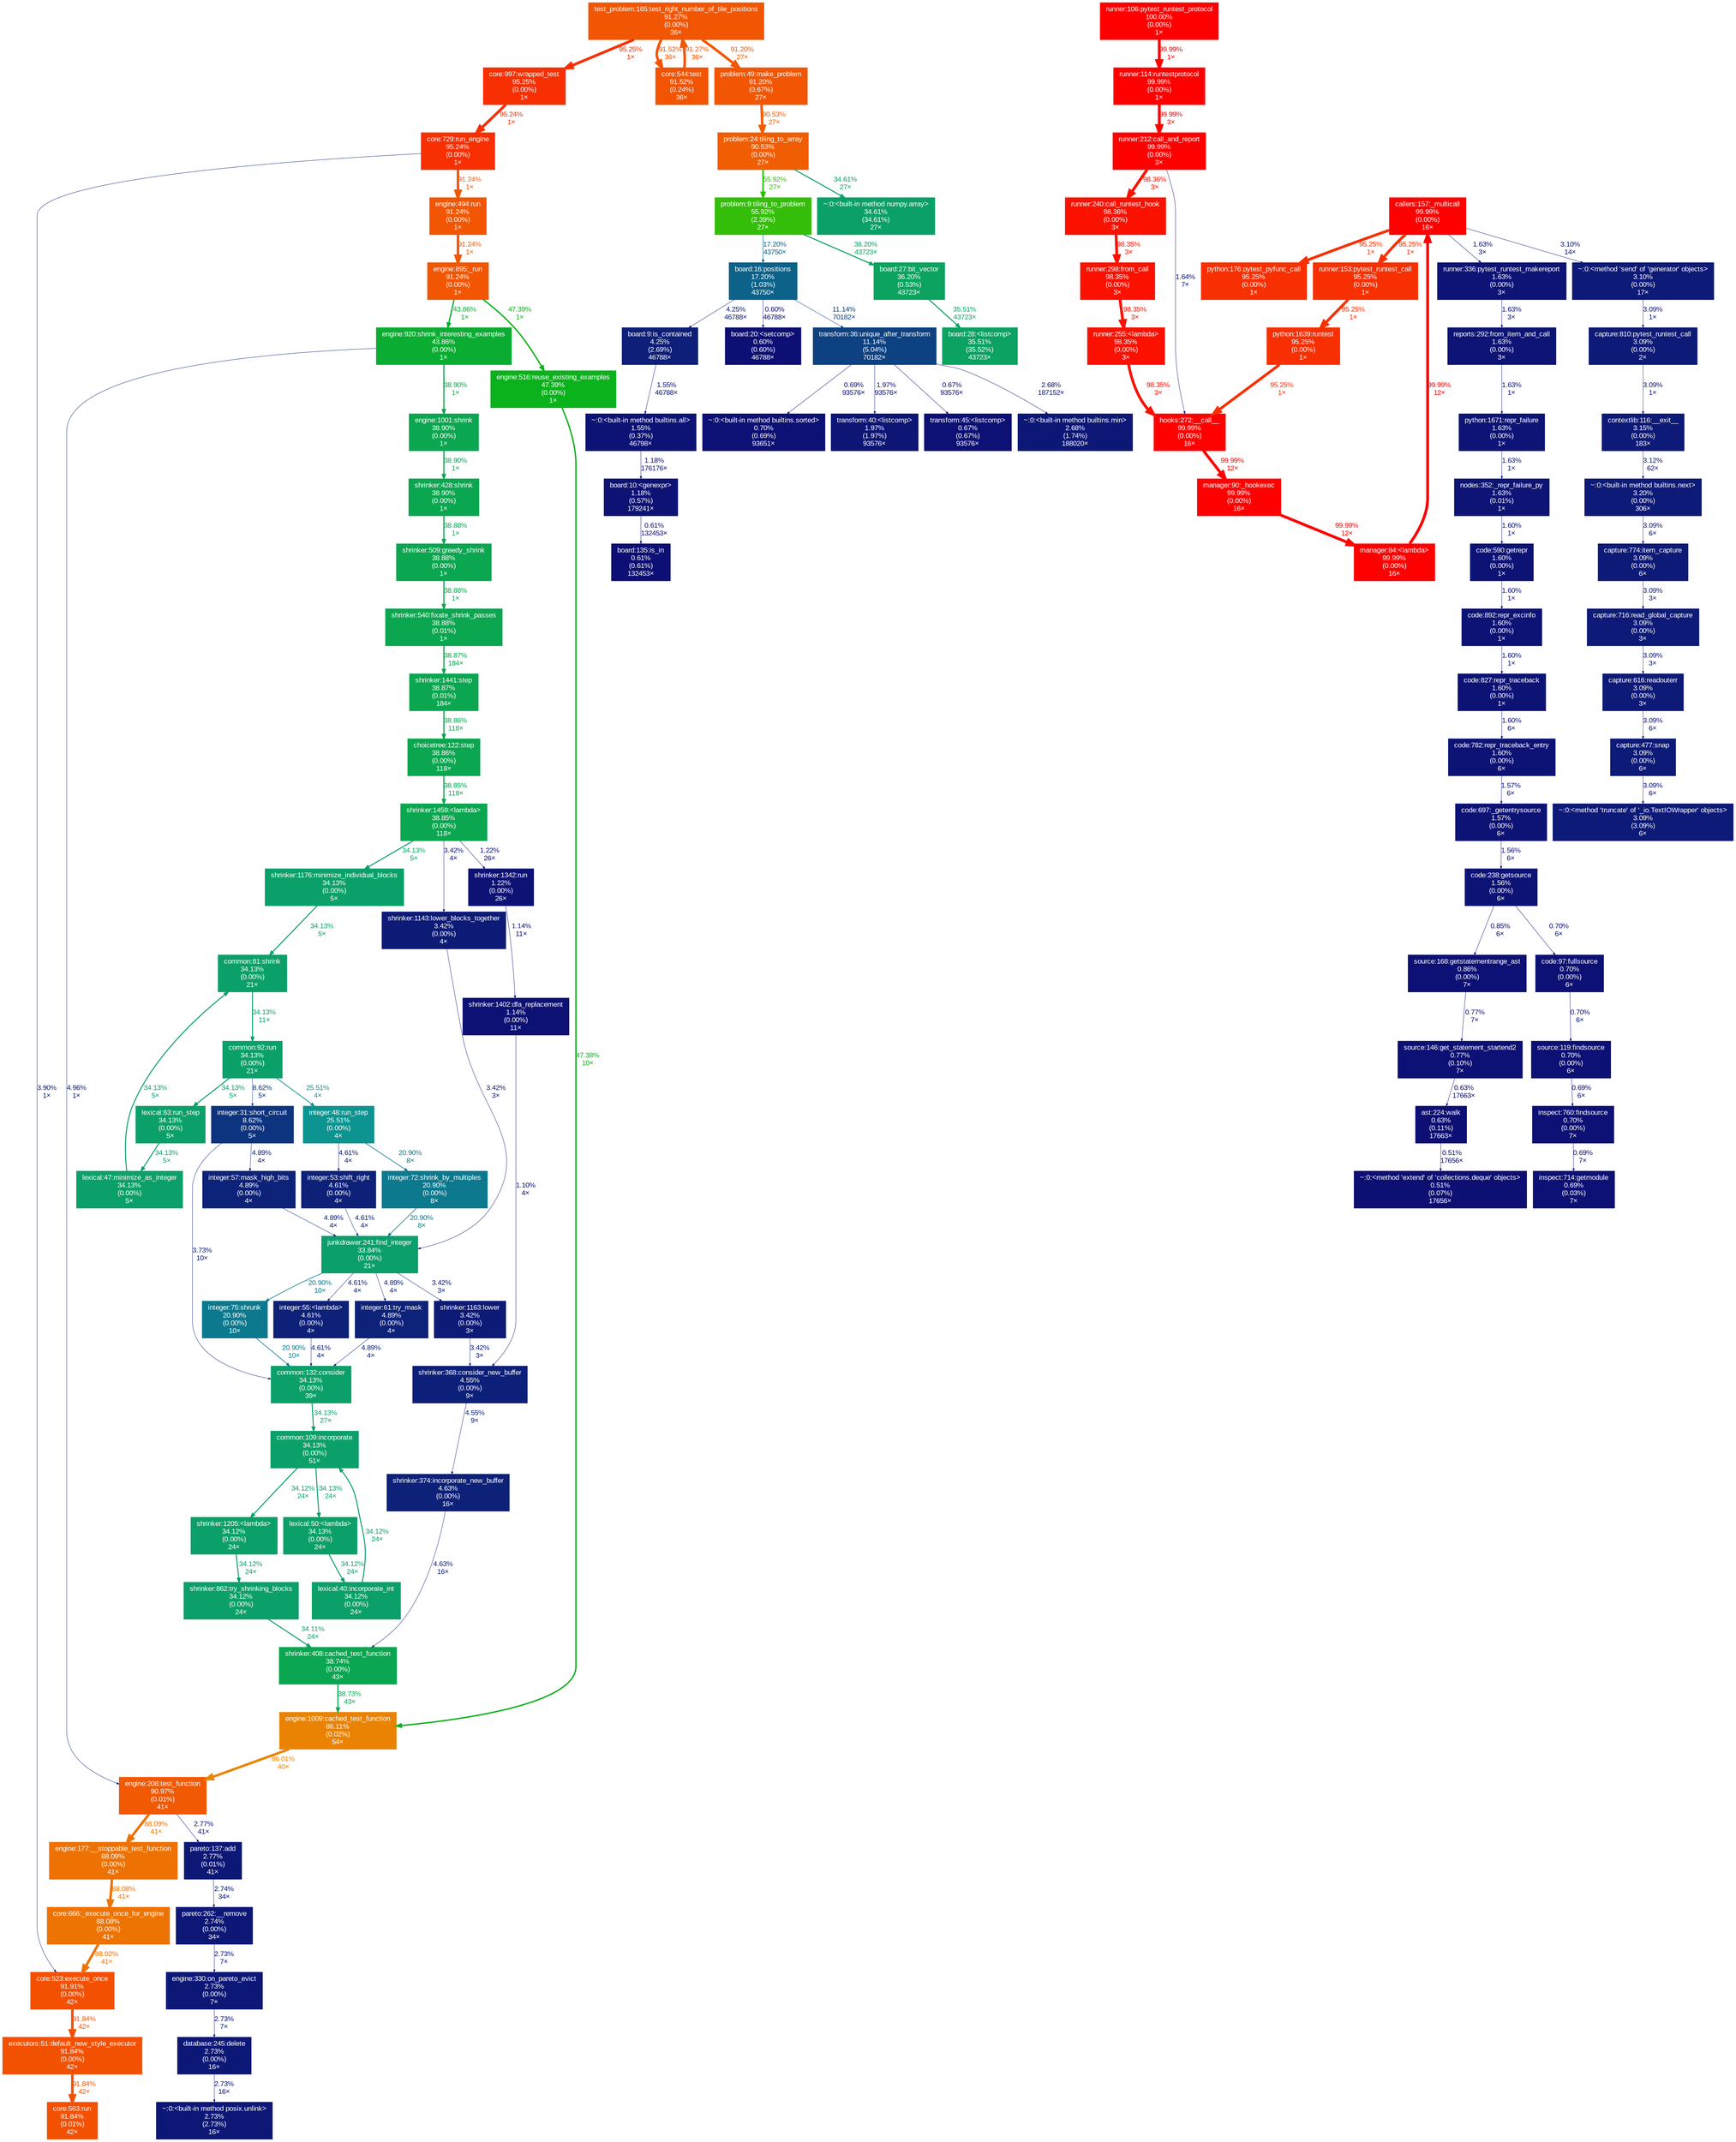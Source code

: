 digraph {
	graph [fontname=Arial, nodesep=0.125, ranksep=0.25];
	node [fontcolor=white, fontname=Arial, height=0, shape=box, style=filled, width=0];
	edge [fontname=Arial];
	5 [color="#f83001", fontcolor="#ffffff", fontsize="10.00", label="core:997:wrapped_test\n95.25%\n(0.00%)\n1×", tooltip="/home/jack/.cache/pypoetry/virtualenvs/polyomino-MVGlm9jS-py3.7/lib/python3.7/site-packages/hypothesis/core.py"];
	5 -> 185 [arrowsize="0.98", color="#f83001", fontcolor="#f83001", fontsize="10.00", label="95.24%\n1×", labeldistance="3.81", penwidth="3.81"];
	7 [color="#0d1a77", fontcolor="#ffffff", fontsize="10.00", label="~:0:<method 'send' of 'generator' objects>\n3.10%\n(0.00%)\n17×", tooltip="~"];
	7 -> 1060 [arrowsize="0.35", color="#0d1a77", fontcolor="#0d1a77", fontsize="10.00", label="3.09%\n1×", labeldistance="0.50", penwidth="0.50"];
	8 [color="#ff0000", fontcolor="#ffffff", fontsize="10.00", label="callers:157:_multicall\n99.99%\n(0.00%)\n16×", tooltip="/home/jack/.cache/pypoetry/virtualenvs/polyomino-MVGlm9jS-py3.7/lib/python3.7/site-packages/pluggy/callers.py"];
	8 -> 7 [arrowsize="0.35", color="#0d1a77", fontcolor="#0d1a77", fontsize="10.00", label="3.10%\n14×", labeldistance="0.50", penwidth="0.50"];
	8 -> 1045 [arrowsize="0.98", color="#f83001", fontcolor="#f83001", fontsize="10.00", label="95.25%\n1×", labeldistance="3.81", penwidth="3.81"];
	8 -> 1070 [arrowsize="0.35", color="#0d1475", fontcolor="#0d1475", fontsize="10.00", label="1.63%\n3×", labeldistance="0.50", penwidth="0.50"];
	8 -> 1081 [arrowsize="0.98", color="#f83001", fontcolor="#f83001", fontsize="10.00", label="95.25%\n1×", labeldistance="3.81", penwidth="3.81"];
	10 [color="#0d1a77", fontcolor="#ffffff", fontsize="10.00", label="contextlib:116:__exit__\n3.15%\n(0.00%)\n183×", tooltip="/usr/lib/python3.7/contextlib.py"];
	10 -> 633 [arrowsize="0.35", color="#0d1a77", fontcolor="#0d1a77", fontsize="10.00", label="3.12%\n62×", labeldistance="0.50", penwidth="0.50"];
	45 [color="#ed7303", fontcolor="#ffffff", fontsize="10.00", label="core:666:_execute_once_for_engine\n88.08%\n(0.00%)\n41×", tooltip="/home/jack/.cache/pypoetry/virtualenvs/polyomino-MVGlm9jS-py3.7/lib/python3.7/site-packages/hypothesis/core.py"];
	45 -> 800 [arrowsize="0.94", color="#ed7303", fontcolor="#ed7303", fontsize="10.00", label="88.02%\n41×", labeldistance="3.52", penwidth="3.52"];
	67 [color="#f15902", fontcolor="#ffffff", fontsize="10.00", label="engine:208:test_function\n90.97%\n(0.01%)\n41×", tooltip="/home/jack/.cache/pypoetry/virtualenvs/polyomino-MVGlm9jS-py3.7/lib/python3.7/site-packages/hypothesis/internal/conjecture/engine.py"];
	67 -> 211 [arrowsize="0.35", color="#0d1876", fontcolor="#0d1876", fontsize="10.00", label="2.77%\n41×", labeldistance="0.50", penwidth="0.50"];
	67 -> 422 [arrowsize="0.94", color="#ed7203", fontcolor="#ed7203", fontsize="10.00", label="88.09%\n41×", labeldistance="3.52", penwidth="3.52"];
	70 [color="#0d1074", fontcolor="#ffffff", fontsize="10.00", label="source:168:getstatementrange_ast\n0.86%\n(0.00%)\n7×", tooltip="/home/jack/.cache/pypoetry/virtualenvs/polyomino-MVGlm9jS-py3.7/lib/python3.7/site-packages/_pytest/_code/source.py"];
	70 -> 235 [arrowsize="0.35", color="#0d1074", fontcolor="#0d1074", fontsize="10.00", label="0.77%\n7×", labeldistance="0.50", penwidth="0.50"];
	114 [color="#0d4181", fontcolor="#ffffff", fontsize="10.00", label="transform:36:unique_after_transform\n11.14%\n(5.04%)\n70182×", tooltip="/home/jack/polyomino/polyomino/transform.py"];
	114 -> 632 [arrowsize="0.35", color="#0d1876", fontcolor="#0d1876", fontsize="10.00", label="2.68%\n187152×", labeldistance="0.50", penwidth="0.50"];
	114 -> 647 [arrowsize="0.35", color="#0d1074", fontcolor="#0d1074", fontsize="10.00", label="0.69%\n93576×", labeldistance="0.50", penwidth="0.50"];
	114 -> 677 [arrowsize="0.35", color="#0d1575", fontcolor="#0d1575", fontsize="10.00", label="1.97%\n93576×", labeldistance="0.50", penwidth="0.50"];
	114 -> 681 [arrowsize="0.35", color="#0d1074", fontcolor="#0d1074", fontsize="10.00", label="0.67%\n93576×", labeldistance="0.50", penwidth="0.50"];
	116 [color="#0ba06a", fontcolor="#ffffff", fontsize="10.00", label="common:109:incorporate\n34.13%\n(0.00%)\n51×", tooltip="/home/jack/.cache/pypoetry/virtualenvs/polyomino-MVGlm9jS-py3.7/lib/python3.7/site-packages/hypothesis/internal/conjecture/shrinking/common.py"];
	116 -> 743 [arrowsize="0.58", color="#0ba06a", fontcolor="#0ba06a", fontsize="10.00", label="34.12%\n24×", labeldistance="1.36", penwidth="1.36"];
	116 -> 784 [arrowsize="0.58", color="#0ba06a", fontcolor="#0ba06a", fontsize="10.00", label="34.13%\n24×", labeldistance="1.37", penwidth="1.37"];
	121 [color="#0aad32", fontcolor="#ffffff", fontsize="10.00", label="engine:920:shrink_interesting_examples\n43.86%\n(0.00%)\n1×", tooltip="/home/jack/.cache/pypoetry/virtualenvs/polyomino-MVGlm9jS-py3.7/lib/python3.7/site-packages/hypothesis/internal/conjecture/engine.py"];
	121 -> 67 [arrowsize="0.35", color="#0d2279", fontcolor="#0d2279", fontsize="10.00", label="4.96%\n1×", labeldistance="0.50", penwidth="0.50"];
	121 -> 728 [arrowsize="0.62", color="#0ba650", fontcolor="#0ba650", fontsize="10.00", label="38.90%\n1×", labeldistance="1.56", penwidth="1.56"];
	124 [color="#0d1375", fontcolor="#ffffff", fontsize="10.00", label="code:892:repr_excinfo\n1.60%\n(0.00%)\n1×", tooltip="/home/jack/.cache/pypoetry/virtualenvs/polyomino-MVGlm9jS-py3.7/lib/python3.7/site-packages/_pytest/_code/code.py"];
	124 -> 234 [arrowsize="0.35", color="#0d1375", fontcolor="#0d1375", fontsize="10.00", label="1.60%\n1×", labeldistance="0.50", penwidth="0.50"];
	146 [color="#0d1375", fontcolor="#ffffff", fontsize="10.00", label="code:238:getsource\n1.56%\n(0.00%)\n6×", tooltip="/home/jack/.cache/pypoetry/virtualenvs/polyomino-MVGlm9jS-py3.7/lib/python3.7/site-packages/_pytest/_code/code.py"];
	146 -> 70 [arrowsize="0.35", color="#0d1074", fontcolor="#0d1074", fontsize="10.00", label="0.85%\n6×", labeldistance="0.50", penwidth="0.50"];
	146 -> 1140 [arrowsize="0.35", color="#0d1074", fontcolor="#0d1074", fontsize="10.00", label="0.70%\n6×", labeldistance="0.50", penwidth="0.50"];
	147 [color="#ff0000", fontcolor="#ffffff", fontsize="10.00", label="manager:84:<lambda>\n99.99%\n(0.00%)\n16×", tooltip="/home/jack/.cache/pypoetry/virtualenvs/polyomino-MVGlm9jS-py3.7/lib/python3.7/site-packages/pluggy/manager.py"];
	147 -> 8 [arrowsize="1.00", color="#ff0000", fontcolor="#ff0000", fontsize="10.00", label="99.99%\n12×", labeldistance="4.00", penwidth="4.00"];
	149 [color="#0d1074", fontcolor="#ffffff", fontsize="10.00", label="inspect:714:getmodule\n0.69%\n(0.03%)\n7×", tooltip="/usr/lib/python3.7/inspect.py"];
	172 [color="#ff0000", fontcolor="#ffffff", fontsize="10.00", label="hooks:272:__call__\n99.99%\n(0.00%)\n16×", tooltip="/home/jack/.cache/pypoetry/virtualenvs/polyomino-MVGlm9jS-py3.7/lib/python3.7/site-packages/pluggy/hooks.py"];
	172 -> 1167 [arrowsize="1.00", color="#ff0000", fontcolor="#ff0000", fontsize="10.00", label="99.99%\n12×", labeldistance="4.00", penwidth="4.00"];
	179 [color="#f35102", fontcolor="#ffffff", fontsize="10.00", label="core:563:run\n91.84%\n(0.01%)\n42×", tooltip="/home/jack/.cache/pypoetry/virtualenvs/polyomino-MVGlm9jS-py3.7/lib/python3.7/site-packages/hypothesis/core.py"];
	183 [color="#f25602", fontcolor="#ffffff", fontsize="10.00", label="engine:494:run\n91.24%\n(0.00%)\n1×", tooltip="/home/jack/.cache/pypoetry/virtualenvs/polyomino-MVGlm9jS-py3.7/lib/python3.7/site-packages/hypothesis/internal/conjecture/engine.py"];
	183 -> 818 [arrowsize="0.96", color="#f25602", fontcolor="#f25602", fontsize="10.00", label="91.24%\n1×", labeldistance="3.65", penwidth="3.65"];
	185 [color="#f83001", fontcolor="#ffffff", fontsize="10.00", label="core:729:run_engine\n95.24%\n(0.00%)\n1×", tooltip="/home/jack/.cache/pypoetry/virtualenvs/polyomino-MVGlm9jS-py3.7/lib/python3.7/site-packages/hypothesis/core.py"];
	185 -> 183 [arrowsize="0.96", color="#f25602", fontcolor="#f25602", fontsize="10.00", label="91.24%\n1×", labeldistance="3.65", penwidth="3.65"];
	185 -> 800 [arrowsize="0.35", color="#0d1d78", fontcolor="#0d1d78", fontsize="10.00", label="3.90%\n1×", labeldistance="0.50", penwidth="0.50"];
	192 [color="#0d2279", fontcolor="#ffffff", fontsize="10.00", label="integer:57:mask_high_bits\n4.89%\n(0.00%)\n4×", tooltip="/home/jack/.cache/pypoetry/virtualenvs/polyomino-MVGlm9jS-py3.7/lib/python3.7/site-packages/hypothesis/internal/conjecture/shrinking/integer.py"];
	192 -> 747 [arrowsize="0.35", color="#0d2279", fontcolor="#0d2279", fontsize="10.00", label="4.89%\n4×", labeldistance="0.50", penwidth="0.50"];
	205 [color="#34be09", fontcolor="#ffffff", fontsize="10.00", label="problem:9:tiling_to_problem\n55.92%\n(2.39%)\n27×", tooltip="/home/jack/polyomino/polyomino/problem.py"];
	205 -> 663 [arrowsize="0.41", color="#0c6289", fontcolor="#0c6289", fontsize="10.00", label="17.20%\n43750×", labeldistance="0.69", penwidth="0.69"];
	205 -> 664 [arrowsize="0.60", color="#0ba35f", fontcolor="#0ba35f", fontsize="10.00", label="36.20%\n43723×", labeldistance="1.45", penwidth="1.45"];
	211 [color="#0d1876", fontcolor="#ffffff", fontsize="10.00", label="pareto:137:add\n2.77%\n(0.01%)\n41×", tooltip="/home/jack/.cache/pypoetry/virtualenvs/polyomino-MVGlm9jS-py3.7/lib/python3.7/site-packages/hypothesis/internal/conjecture/pareto.py"];
	211 -> 809 [arrowsize="0.35", color="#0d1876", fontcolor="#0d1876", fontsize="10.00", label="2.74%\n34×", labeldistance="0.50", penwidth="0.50"];
	228 [color="#ff0000", fontcolor="#ffffff", fontsize="10.00", label="runner:114:runtestprotocol\n99.99%\n(0.00%)\n1×", tooltip="/home/jack/.cache/pypoetry/virtualenvs/polyomino-MVGlm9jS-py3.7/lib/python3.7/site-packages/_pytest/runner.py"];
	228 -> 1074 [arrowsize="1.00", color="#ff0000", fontcolor="#ff0000", fontsize="10.00", label="99.99%\n3×", labeldistance="4.00", penwidth="4.00"];
	234 [color="#0d1375", fontcolor="#ffffff", fontsize="10.00", label="code:827:repr_traceback\n1.60%\n(0.00%)\n1×", tooltip="/home/jack/.cache/pypoetry/virtualenvs/polyomino-MVGlm9jS-py3.7/lib/python3.7/site-packages/_pytest/_code/code.py"];
	234 -> 250 [arrowsize="0.35", color="#0d1375", fontcolor="#0d1375", fontsize="10.00", label="1.60%\n6×", labeldistance="0.50", penwidth="0.50"];
	235 [color="#0d1074", fontcolor="#ffffff", fontsize="10.00", label="source:146:get_statement_startend2\n0.77%\n(0.10%)\n7×", tooltip="/home/jack/.cache/pypoetry/virtualenvs/polyomino-MVGlm9jS-py3.7/lib/python3.7/site-packages/_pytest/_code/source.py"];
	235 -> 394 [arrowsize="0.35", color="#0d0f74", fontcolor="#0d0f74", fontsize="10.00", label="0.63%\n17663×", labeldistance="0.50", penwidth="0.50"];
	248 [color="#0ab21b", fontcolor="#ffffff", fontsize="10.00", label="engine:516:reuse_existing_examples\n47.39%\n(0.00%)\n1×", tooltip="/home/jack/.cache/pypoetry/virtualenvs/polyomino-MVGlm9jS-py3.7/lib/python3.7/site-packages/hypothesis/internal/conjecture/engine.py"];
	248 -> 586 [arrowsize="0.69", color="#0ab21c", fontcolor="#0ab21c", fontsize="10.00", label="47.38%\n10×", labeldistance="1.90", penwidth="1.90"];
	250 [color="#0d1375", fontcolor="#ffffff", fontsize="10.00", label="code:782:repr_traceback_entry\n1.60%\n(0.00%)\n6×", tooltip="/home/jack/.cache/pypoetry/virtualenvs/polyomino-MVGlm9jS-py3.7/lib/python3.7/site-packages/_pytest/_code/code.py"];
	250 -> 1152 [arrowsize="0.35", color="#0d1375", fontcolor="#0d1375", fontsize="10.00", label="1.57%\n6×", labeldistance="0.50", penwidth="0.50"];
	264 [color="#0ba650", fontcolor="#ffffff", fontsize="10.00", label="shrinker:540:fixate_shrink_passes\n38.88%\n(0.01%)\n1×", tooltip="/home/jack/.cache/pypoetry/virtualenvs/polyomino-MVGlm9jS-py3.7/lib/python3.7/site-packages/hypothesis/internal/conjecture/shrinker.py"];
	264 -> 581 [arrowsize="0.62", color="#0ba650", fontcolor="#0ba650", fontsize="10.00", label="38.87%\n184×", labeldistance="1.55", penwidth="1.55"];
	276 [color="#0d2079", fontcolor="#ffffff", fontsize="10.00", label="shrinker:368:consider_new_buffer\n4.55%\n(0.00%)\n9×", tooltip="/home/jack/.cache/pypoetry/virtualenvs/polyomino-MVGlm9jS-py3.7/lib/python3.7/site-packages/hypothesis/internal/conjecture/shrinker.py"];
	276 -> 277 [arrowsize="0.35", color="#0d2079", fontcolor="#0d2079", fontsize="10.00", label="4.55%\n9×", labeldistance="0.50", penwidth="0.50"];
	277 [color="#0d2179", fontcolor="#ffffff", fontsize="10.00", label="shrinker:374:incorporate_new_buffer\n4.63%\n(0.00%)\n16×", tooltip="/home/jack/.cache/pypoetry/virtualenvs/polyomino-MVGlm9jS-py3.7/lib/python3.7/site-packages/hypothesis/internal/conjecture/shrinker.py"];
	277 -> 725 [arrowsize="0.35", color="#0d2179", fontcolor="#0d2179", fontsize="10.00", label="4.63%\n16×", labeldistance="0.50", penwidth="0.50"];
	288 [color="#0d1a77", fontcolor="#ffffff", fontsize="10.00", label="capture:477:snap\n3.09%\n(0.00%)\n6×", tooltip="/home/jack/.cache/pypoetry/virtualenvs/polyomino-MVGlm9jS-py3.7/lib/python3.7/site-packages/_pytest/capture.py"];
	288 -> 295 [arrowsize="0.35", color="#0d1a77", fontcolor="#0d1a77", fontsize="10.00", label="3.09%\n6×", labeldistance="0.50", penwidth="0.50"];
	295 [color="#0d1a77", fontcolor="#ffffff", fontsize="10.00", label="~:0:<method 'truncate' of '_io.TextIOWrapper' objects>\n3.09%\n(3.09%)\n6×", tooltip="~"];
	297 [color="#fc1100", fontcolor="#ffffff", fontsize="10.00", label="runner:298:from_call\n98.35%\n(0.00%)\n3×", tooltip="/home/jack/.cache/pypoetry/virtualenvs/polyomino-MVGlm9jS-py3.7/lib/python3.7/site-packages/_pytest/runner.py"];
	297 -> 1075 [arrowsize="0.99", color="#fc1100", fontcolor="#fc1100", fontsize="10.00", label="98.35%\n3×", labeldistance="3.93", penwidth="3.93"];
	301 [color="#f25402", fontcolor="#ffffff", fontsize="10.00", label="core:544:test\n91.52%\n(0.24%)\n36×", tooltip="/home/jack/.cache/pypoetry/virtualenvs/polyomino-MVGlm9jS-py3.7/lib/python3.7/site-packages/hypothesis/core.py"];
	301 -> 660 [arrowsize="0.96", color="#f25602", fontcolor="#f25602", fontsize="10.00", label="91.27%\n36×", labeldistance="3.65", penwidth="3.65"];
	316 [color="#0d1475", fontcolor="#ffffff", fontsize="10.00", label="nodes:352:_repr_failure_py\n1.63%\n(0.01%)\n1×", tooltip="/home/jack/.cache/pypoetry/virtualenvs/polyomino-MVGlm9jS-py3.7/lib/python3.7/site-packages/_pytest/nodes.py"];
	316 -> 1116 [arrowsize="0.35", color="#0d1375", fontcolor="#0d1375", fontsize="10.00", label="1.60%\n1×", labeldistance="0.50", penwidth="0.50"];
	329 [color="#0d1876", fontcolor="#ffffff", fontsize="10.00", label="~:0:<built-in method posix.unlink>\n2.73%\n(2.73%)\n16×", tooltip="~"];
	330 [color="#0d1876", fontcolor="#ffffff", fontsize="10.00", label="database:245:delete\n2.73%\n(0.00%)\n16×", tooltip="/home/jack/.cache/pypoetry/virtualenvs/polyomino-MVGlm9jS-py3.7/lib/python3.7/site-packages/hypothesis/database.py"];
	330 -> 329 [arrowsize="0.35", color="#0d1876", fontcolor="#0d1876", fontsize="10.00", label="2.73%\n16×", labeldistance="0.50", penwidth="0.50"];
	370 [color="#0d1074", fontcolor="#ffffff", fontsize="10.00", label="inspect:760:findsource\n0.70%\n(0.00%)\n7×", tooltip="/usr/lib/python3.7/inspect.py"];
	370 -> 149 [arrowsize="0.35", color="#0d1074", fontcolor="#0d1074", fontsize="10.00", label="0.69%\n7×", labeldistance="0.50", penwidth="0.50"];
	393 [color="#0d0f73", fontcolor="#ffffff", fontsize="10.00", label="~:0:<method 'extend' of 'collections.deque' objects>\n0.51%\n(0.07%)\n17656×", tooltip="~"];
	394 [color="#0d0f74", fontcolor="#ffffff", fontsize="10.00", label="ast:224:walk\n0.63%\n(0.11%)\n17663×", tooltip="/usr/lib/python3.7/ast.py"];
	394 -> 393 [arrowsize="0.35", color="#0d0f73", fontcolor="#0d0f73", fontsize="10.00", label="0.51%\n17656×", labeldistance="0.50", penwidth="0.50"];
	422 [color="#ed7203", fontcolor="#ffffff", fontsize="10.00", label="engine:177:__stoppable_test_function\n88.09%\n(0.00%)\n41×", tooltip="/home/jack/.cache/pypoetry/virtualenvs/polyomino-MVGlm9jS-py3.7/lib/python3.7/site-packages/hypothesis/internal/conjecture/engine.py"];
	422 -> 45 [arrowsize="0.94", color="#ed7303", fontcolor="#ed7303", fontsize="10.00", label="88.08%\n41×", labeldistance="3.52", penwidth="3.52"];
	431 [color="#0d1375", fontcolor="#ffffff", fontsize="10.00", label="~:0:<built-in method builtins.all>\n1.55%\n(0.37%)\n46798×", tooltip="~"];
	431 -> 667 [arrowsize="0.35", color="#0d1274", fontcolor="#0d1274", fontsize="10.00", label="1.18%\n176176×", labeldistance="0.50", penwidth="0.50"];
	432 [color="#0d1f78", fontcolor="#ffffff", fontsize="10.00", label="board:9:is_contained\n4.25%\n(2.69%)\n46788×", tooltip="/home/jack/polyomino/polyomino/board.py"];
	432 -> 431 [arrowsize="0.35", color="#0d1375", fontcolor="#0d1375", fontsize="10.00", label="1.55%\n46788×", labeldistance="0.50", penwidth="0.50"];
	435 [color="#0ba650", fontcolor="#ffffff", fontsize="10.00", label="shrinker:428:shrink\n38.90%\n(0.00%)\n1×", tooltip="/home/jack/.cache/pypoetry/virtualenvs/polyomino-MVGlm9jS-py3.7/lib/python3.7/site-packages/hypothesis/internal/conjecture/shrinker.py"];
	435 -> 730 [arrowsize="0.62", color="#0ba650", fontcolor="#0ba650", fontsize="10.00", label="38.88%\n1×", labeldistance="1.56", penwidth="1.56"];
	526 [color="#0d1475", fontcolor="#ffffff", fontsize="10.00", label="reports:292:from_item_and_call\n1.63%\n(0.00%)\n3×", tooltip="/home/jack/.cache/pypoetry/virtualenvs/polyomino-MVGlm9jS-py3.7/lib/python3.7/site-packages/_pytest/reports.py"];
	526 -> 1046 [arrowsize="0.35", color="#0d1475", fontcolor="#0d1475", fontsize="10.00", label="1.63%\n1×", labeldistance="0.50", penwidth="0.50"];
	572 [color="#0ba06a", fontcolor="#ffffff", fontsize="10.00", label="shrinker:862:try_shrinking_blocks\n34.12%\n(0.00%)\n24×", tooltip="/home/jack/.cache/pypoetry/virtualenvs/polyomino-MVGlm9jS-py3.7/lib/python3.7/site-packages/hypothesis/internal/conjecture/shrinker.py"];
	572 -> 725 [arrowsize="0.58", color="#0ba06a", fontcolor="#0ba06a", fontsize="10.00", label="34.11%\n24×", labeldistance="1.36", penwidth="1.36"];
	575 [color="#0d1b77", fontcolor="#ffffff", fontsize="10.00", label="shrinker:1163:lower\n3.42%\n(0.00%)\n3×", tooltip="/home/jack/.cache/pypoetry/virtualenvs/polyomino-MVGlm9jS-py3.7/lib/python3.7/site-packages/hypothesis/internal/conjecture/shrinker.py"];
	575 -> 276 [arrowsize="0.35", color="#0d1b77", fontcolor="#0d1b77", fontsize="10.00", label="3.42%\n3×", labeldistance="0.50", penwidth="0.50"];
	576 [color="#0d1b77", fontcolor="#ffffff", fontsize="10.00", label="shrinker:1143:lower_blocks_together\n3.42%\n(0.00%)\n4×", tooltip="/home/jack/.cache/pypoetry/virtualenvs/polyomino-MVGlm9jS-py3.7/lib/python3.7/site-packages/hypothesis/internal/conjecture/shrinker.py"];
	576 -> 747 [arrowsize="0.35", color="#0d1b77", fontcolor="#0d1b77", fontsize="10.00", label="3.42%\n3×", labeldistance="0.50", penwidth="0.50"];
	577 [color="#0ba06a", fontcolor="#ffffff", fontsize="10.00", label="shrinker:1176:minimize_individual_blocks\n34.13%\n(0.00%)\n5×", tooltip="/home/jack/.cache/pypoetry/virtualenvs/polyomino-MVGlm9jS-py3.7/lib/python3.7/site-packages/hypothesis/internal/conjecture/shrinker.py"];
	577 -> 765 [arrowsize="0.58", color="#0ba06a", fontcolor="#0ba06a", fontsize="10.00", label="34.13%\n5×", labeldistance="1.37", penwidth="1.37"];
	581 [color="#0ba650", fontcolor="#ffffff", fontsize="10.00", label="shrinker:1441:step\n38.87%\n(0.01%)\n184×", tooltip="/home/jack/.cache/pypoetry/virtualenvs/polyomino-MVGlm9jS-py3.7/lib/python3.7/site-packages/hypothesis/internal/conjecture/shrinker.py"];
	581 -> 754 [arrowsize="0.62", color="#0ba650", fontcolor="#0ba650", fontsize="10.00", label="38.86%\n118×", labeldistance="1.55", penwidth="1.55"];
	586 [color="#ea8303", fontcolor="#ffffff", fontsize="10.00", label="engine:1009:cached_test_function\n86.11%\n(0.02%)\n54×", tooltip="/home/jack/.cache/pypoetry/virtualenvs/polyomino-MVGlm9jS-py3.7/lib/python3.7/site-packages/hypothesis/internal/conjecture/engine.py"];
	586 -> 67 [arrowsize="0.93", color="#ea8403", fontcolor="#ea8403", fontsize="10.00", label="86.01%\n40×", labeldistance="3.44", penwidth="3.44"];
	632 [color="#0d1876", fontcolor="#ffffff", fontsize="10.00", label="~:0:<built-in method builtins.min>\n2.68%\n(1.74%)\n188020×", tooltip="~"];
	633 [color="#0d1a77", fontcolor="#ffffff", fontsize="10.00", label="~:0:<built-in method builtins.next>\n3.20%\n(0.00%)\n306×", tooltip="~"];
	633 -> 1053 [arrowsize="0.35", color="#0d1a77", fontcolor="#0d1a77", fontsize="10.00", label="3.09%\n6×", labeldistance="0.50", penwidth="0.50"];
	634 [color="#0d1174", fontcolor="#ffffff", fontsize="10.00", label="shrinker:1402:dfa_replacement\n1.14%\n(0.00%)\n11×", tooltip="/home/jack/.cache/pypoetry/virtualenvs/polyomino-MVGlm9jS-py3.7/lib/python3.7/site-packages/hypothesis/internal/conjecture/shrinker.py"];
	634 -> 276 [arrowsize="0.35", color="#0d1174", fontcolor="#0d1174", fontsize="10.00", label="1.10%\n4×", labeldistance="0.50", penwidth="0.50"];
	647 [color="#0d1074", fontcolor="#ffffff", fontsize="10.00", label="~:0:<built-in method builtins.sorted>\n0.70%\n(0.69%)\n93651×", tooltip="~"];
	660 [color="#f25602", fontcolor="#ffffff", fontsize="10.00", label="test_problem:165:test_right_number_of_tile_positions\n91.27%\n(0.00%)\n36×", tooltip="/home/jack/polyomino/tests/test_problem.py"];
	660 -> 5 [arrowsize="0.98", color="#f83001", fontcolor="#f83001", fontsize="10.00", label="95.25%\n1×", labeldistance="3.81", penwidth="3.81"];
	660 -> 301 [arrowsize="0.96", color="#f25402", fontcolor="#f25402", fontsize="10.00", label="91.52%\n36×", labeldistance="3.66", penwidth="3.66"];
	660 -> 691 [arrowsize="0.95", color="#f25602", fontcolor="#f25602", fontsize="10.00", label="91.20%\n27×", labeldistance="3.65", penwidth="3.65"];
	663 [color="#0c6289", fontcolor="#ffffff", fontsize="10.00", label="board:16:positions\n17.20%\n(1.03%)\n43750×", tooltip="/home/jack/polyomino/polyomino/board.py"];
	663 -> 114 [arrowsize="0.35", color="#0d4181", fontcolor="#0d4181", fontsize="10.00", label="11.14%\n70182×", labeldistance="0.50", penwidth="0.50"];
	663 -> 432 [arrowsize="0.35", color="#0d1f78", fontcolor="#0d1f78", fontsize="10.00", label="4.25%\n46788×", labeldistance="0.50", penwidth="0.50"];
	663 -> 693 [arrowsize="0.35", color="#0d0f74", fontcolor="#0d0f74", fontsize="10.00", label="0.60%\n46788×", labeldistance="0.50", penwidth="0.50"];
	664 [color="#0ba35f", fontcolor="#ffffff", fontsize="10.00", label="board:27:bit_vector\n36.20%\n(0.53%)\n43723×", tooltip="/home/jack/polyomino/polyomino/board.py"];
	664 -> 694 [arrowsize="0.60", color="#0ba262", fontcolor="#0ba262", fontsize="10.00", label="35.51%\n43723×", labeldistance="1.42", penwidth="1.42"];
	666 [color="#0d0f74", fontcolor="#ffffff", fontsize="10.00", label="board:135:is_in\n0.61%\n(0.61%)\n132453×", tooltip="/home/jack/polyomino/polyomino/board.py"];
	667 [color="#0d1274", fontcolor="#ffffff", fontsize="10.00", label="board:10:<genexpr>\n1.18%\n(0.57%)\n179241×", tooltip="/home/jack/polyomino/polyomino/board.py"];
	667 -> 666 [arrowsize="0.35", color="#0d0f74", fontcolor="#0d0f74", fontsize="10.00", label="0.61%\n132453×", labeldistance="0.50", penwidth="0.50"];
	677 [color="#0d1575", fontcolor="#ffffff", fontsize="10.00", label="transform:40:<listcomp>\n1.97%\n(1.97%)\n93576×", tooltip="/home/jack/polyomino/polyomino/transform.py"];
	681 [color="#0d1074", fontcolor="#ffffff", fontsize="10.00", label="transform:45:<listcomp>\n0.67%\n(0.67%)\n93576×", tooltip="/home/jack/polyomino/polyomino/transform.py"];
	688 [color="#0d1876", fontcolor="#ffffff", fontsize="10.00", label="engine:330:on_pareto_evict\n2.73%\n(0.00%)\n7×", tooltip="/home/jack/.cache/pypoetry/virtualenvs/polyomino-MVGlm9jS-py3.7/lib/python3.7/site-packages/hypothesis/internal/conjecture/engine.py"];
	688 -> 330 [arrowsize="0.35", color="#0d1876", fontcolor="#0d1876", fontsize="10.00", label="2.73%\n7×", labeldistance="0.50", penwidth="0.50"];
	691 [color="#f25602", fontcolor="#ffffff", fontsize="10.00", label="problem:49:make_problem\n91.20%\n(0.67%)\n27×", tooltip="/home/jack/polyomino/polyomino/problem.py"];
	691 -> 699 [arrowsize="0.95", color="#f15d02", fontcolor="#f15d02", fontsize="10.00", label="90.53%\n27×", labeldistance="3.62", penwidth="3.62"];
	693 [color="#0d0f74", fontcolor="#ffffff", fontsize="10.00", label="board:20:<setcomp>\n0.60%\n(0.60%)\n46788×", tooltip="/home/jack/polyomino/polyomino/board.py"];
	694 [color="#0ba262", fontcolor="#ffffff", fontsize="10.00", label="board:28:<listcomp>\n35.51%\n(35.52%)\n43723×", tooltip="/home/jack/polyomino/polyomino/board.py"];
	698 [color="#0ba067", fontcolor="#ffffff", fontsize="10.00", label="~:0:<built-in method numpy.array>\n34.61%\n(34.61%)\n27×", tooltip="~"];
	699 [color="#f15d02", fontcolor="#ffffff", fontsize="10.00", label="problem:24:tiling_to_array\n90.53%\n(0.00%)\n27×", tooltip="/home/jack/polyomino/polyomino/problem.py"];
	699 -> 205 [arrowsize="0.75", color="#34be09", fontcolor="#34be09", fontsize="10.00", label="55.92%\n27×", labeldistance="2.24", penwidth="2.24"];
	699 -> 698 [arrowsize="0.59", color="#0ba067", fontcolor="#0ba067", fontsize="10.00", label="34.61%\n27×", labeldistance="1.38", penwidth="1.38"];
	725 [color="#0ba651", fontcolor="#ffffff", fontsize="10.00", label="shrinker:408:cached_test_function\n38.74%\n(0.00%)\n43×", tooltip="/home/jack/.cache/pypoetry/virtualenvs/polyomino-MVGlm9jS-py3.7/lib/python3.7/site-packages/hypothesis/internal/conjecture/shrinker.py"];
	725 -> 586 [arrowsize="0.62", color="#0ba651", fontcolor="#0ba651", fontsize="10.00", label="38.73%\n43×", labeldistance="1.55", penwidth="1.55"];
	728 [color="#0ba650", fontcolor="#ffffff", fontsize="10.00", label="engine:1001:shrink\n38.90%\n(0.00%)\n1×", tooltip="/home/jack/.cache/pypoetry/virtualenvs/polyomino-MVGlm9jS-py3.7/lib/python3.7/site-packages/hypothesis/internal/conjecture/engine.py"];
	728 -> 435 [arrowsize="0.62", color="#0ba650", fontcolor="#0ba650", fontsize="10.00", label="38.90%\n1×", labeldistance="1.56", penwidth="1.56"];
	730 [color="#0ba650", fontcolor="#ffffff", fontsize="10.00", label="shrinker:509:greedy_shrink\n38.88%\n(0.00%)\n1×", tooltip="/home/jack/.cache/pypoetry/virtualenvs/polyomino-MVGlm9jS-py3.7/lib/python3.7/site-packages/hypothesis/internal/conjecture/shrinker.py"];
	730 -> 264 [arrowsize="0.62", color="#0ba650", fontcolor="#0ba650", fontsize="10.00", label="38.88%\n1×", labeldistance="1.56", penwidth="1.56"];
	739 [color="#0ba650", fontcolor="#ffffff", fontsize="10.00", label="shrinker:1459:<lambda>\n38.85%\n(0.00%)\n118×", tooltip="/home/jack/.cache/pypoetry/virtualenvs/polyomino-MVGlm9jS-py3.7/lib/python3.7/site-packages/hypothesis/internal/conjecture/shrinker.py"];
	739 -> 576 [arrowsize="0.35", color="#0d1b77", fontcolor="#0d1b77", fontsize="10.00", label="3.42%\n4×", labeldistance="0.50", penwidth="0.50"];
	739 -> 577 [arrowsize="0.58", color="#0ba06a", fontcolor="#0ba06a", fontsize="10.00", label="34.13%\n5×", labeldistance="1.37", penwidth="1.37"];
	739 -> 753 [arrowsize="0.35", color="#0d1274", fontcolor="#0d1274", fontsize="10.00", label="1.22%\n26×", labeldistance="0.50", penwidth="0.50"];
	743 [color="#0ba06a", fontcolor="#ffffff", fontsize="10.00", label="shrinker:1205:<lambda>\n34.12%\n(0.00%)\n24×", tooltip="/home/jack/.cache/pypoetry/virtualenvs/polyomino-MVGlm9jS-py3.7/lib/python3.7/site-packages/hypothesis/internal/conjecture/shrinker.py"];
	743 -> 572 [arrowsize="0.58", color="#0ba06a", fontcolor="#0ba06a", fontsize="10.00", label="34.12%\n24×", labeldistance="1.36", penwidth="1.36"];
	747 [color="#0b9f6b", fontcolor="#ffffff", fontsize="10.00", label="junkdrawer:241:find_integer\n33.84%\n(0.00%)\n21×", tooltip="/home/jack/.cache/pypoetry/virtualenvs/polyomino-MVGlm9jS-py3.7/lib/python3.7/site-packages/hypothesis/internal/conjecture/junkdrawer.py"];
	747 -> 575 [arrowsize="0.35", color="#0d1b77", fontcolor="#0d1b77", fontsize="10.00", label="3.42%\n3×", labeldistance="0.50", penwidth="0.50"];
	747 -> 774 [arrowsize="0.35", color="#0d2179", fontcolor="#0d2179", fontsize="10.00", label="4.61%\n4×", labeldistance="0.50", penwidth="0.50"];
	747 -> 775 [arrowsize="0.35", color="#0d2279", fontcolor="#0d2279", fontsize="10.00", label="4.89%\n4×", labeldistance="0.50", penwidth="0.50"];
	747 -> 776 [arrowsize="0.46", color="#0c798e", fontcolor="#0c798e", fontsize="10.00", label="20.90%\n10×", labeldistance="0.84", penwidth="0.84"];
	753 [color="#0d1274", fontcolor="#ffffff", fontsize="10.00", label="shrinker:1342:run\n1.22%\n(0.00%)\n26×", tooltip="/home/jack/.cache/pypoetry/virtualenvs/polyomino-MVGlm9jS-py3.7/lib/python3.7/site-packages/hypothesis/internal/conjecture/shrinker.py"];
	753 -> 634 [arrowsize="0.35", color="#0d1174", fontcolor="#0d1174", fontsize="10.00", label="1.14%\n11×", labeldistance="0.50", penwidth="0.50"];
	754 [color="#0ba650", fontcolor="#ffffff", fontsize="10.00", label="choicetree:122:step\n38.86%\n(0.00%)\n118×", tooltip="/home/jack/.cache/pypoetry/virtualenvs/polyomino-MVGlm9jS-py3.7/lib/python3.7/site-packages/hypothesis/internal/conjecture/choicetree.py"];
	754 -> 739 [arrowsize="0.62", color="#0ba650", fontcolor="#0ba650", fontsize="10.00", label="38.85%\n118×", labeldistance="1.55", penwidth="1.55"];
	765 [color="#0ba06a", fontcolor="#ffffff", fontsize="10.00", label="common:81:shrink\n34.13%\n(0.00%)\n21×", tooltip="/home/jack/.cache/pypoetry/virtualenvs/polyomino-MVGlm9jS-py3.7/lib/python3.7/site-packages/hypothesis/internal/conjecture/shrinking/common.py"];
	765 -> 768 [arrowsize="0.58", color="#0ba06a", fontcolor="#0ba06a", fontsize="10.00", label="34.13%\n11×", labeldistance="1.37", penwidth="1.37"];
	768 [color="#0ba06a", fontcolor="#ffffff", fontsize="10.00", label="common:92:run\n34.13%\n(0.00%)\n21×", tooltip="/home/jack/.cache/pypoetry/virtualenvs/polyomino-MVGlm9jS-py3.7/lib/python3.7/site-packages/hypothesis/internal/conjecture/shrinking/common.py"];
	768 -> 773 [arrowsize="0.35", color="#0d347e", fontcolor="#0d347e", fontsize="10.00", label="8.62%\n5×", labeldistance="0.50", penwidth="0.50"];
	768 -> 781 [arrowsize="0.51", color="#0c9491", fontcolor="#0c9491", fontsize="10.00", label="25.51%\n4×", labeldistance="1.02", penwidth="1.02"];
	768 -> 786 [arrowsize="0.58", color="#0ba06a", fontcolor="#0ba06a", fontsize="10.00", label="34.13%\n5×", labeldistance="1.37", penwidth="1.37"];
	769 [color="#0ba06a", fontcolor="#ffffff", fontsize="10.00", label="lexical:47:minimize_as_integer\n34.13%\n(0.00%)\n5×", tooltip="/home/jack/.cache/pypoetry/virtualenvs/polyomino-MVGlm9jS-py3.7/lib/python3.7/site-packages/hypothesis/internal/conjecture/shrinking/lexical.py"];
	769 -> 765 [arrowsize="0.58", color="#0ba06a", fontcolor="#0ba06a", fontsize="10.00", label="34.13%\n5×", labeldistance="1.37", penwidth="1.37"];
	771 [color="#0ba06a", fontcolor="#ffffff", fontsize="10.00", label="common:132:consider\n34.13%\n(0.00%)\n39×", tooltip="/home/jack/.cache/pypoetry/virtualenvs/polyomino-MVGlm9jS-py3.7/lib/python3.7/site-packages/hypothesis/internal/conjecture/shrinking/common.py"];
	771 -> 116 [arrowsize="0.58", color="#0ba06a", fontcolor="#0ba06a", fontsize="10.00", label="34.13%\n27×", labeldistance="1.37", penwidth="1.37"];
	772 [color="#0ba06a", fontcolor="#ffffff", fontsize="10.00", label="lexical:40:incorporate_int\n34.12%\n(0.00%)\n24×", tooltip="/home/jack/.cache/pypoetry/virtualenvs/polyomino-MVGlm9jS-py3.7/lib/python3.7/site-packages/hypothesis/internal/conjecture/shrinking/lexical.py"];
	772 -> 116 [arrowsize="0.58", color="#0ba06a", fontcolor="#0ba06a", fontsize="10.00", label="34.12%\n24×", labeldistance="1.36", penwidth="1.36"];
	773 [color="#0d347e", fontcolor="#ffffff", fontsize="10.00", label="integer:31:short_circuit\n8.62%\n(0.00%)\n5×", tooltip="/home/jack/.cache/pypoetry/virtualenvs/polyomino-MVGlm9jS-py3.7/lib/python3.7/site-packages/hypothesis/internal/conjecture/shrinking/integer.py"];
	773 -> 192 [arrowsize="0.35", color="#0d2279", fontcolor="#0d2279", fontsize="10.00", label="4.89%\n4×", labeldistance="0.50", penwidth="0.50"];
	773 -> 771 [arrowsize="0.35", color="#0d1d78", fontcolor="#0d1d78", fontsize="10.00", label="3.73%\n10×", labeldistance="0.50", penwidth="0.50"];
	774 [color="#0d2179", fontcolor="#ffffff", fontsize="10.00", label="integer:55:<lambda>\n4.61%\n(0.00%)\n4×", tooltip="/home/jack/.cache/pypoetry/virtualenvs/polyomino-MVGlm9jS-py3.7/lib/python3.7/site-packages/hypothesis/internal/conjecture/shrinking/integer.py"];
	774 -> 771 [arrowsize="0.35", color="#0d2179", fontcolor="#0d2179", fontsize="10.00", label="4.61%\n4×", labeldistance="0.50", penwidth="0.50"];
	775 [color="#0d2279", fontcolor="#ffffff", fontsize="10.00", label="integer:61:try_mask\n4.89%\n(0.00%)\n4×", tooltip="/home/jack/.cache/pypoetry/virtualenvs/polyomino-MVGlm9jS-py3.7/lib/python3.7/site-packages/hypothesis/internal/conjecture/shrinking/integer.py"];
	775 -> 771 [arrowsize="0.35", color="#0d2279", fontcolor="#0d2279", fontsize="10.00", label="4.89%\n4×", labeldistance="0.50", penwidth="0.50"];
	776 [color="#0c798e", fontcolor="#ffffff", fontsize="10.00", label="integer:75:shrunk\n20.90%\n(0.00%)\n10×", tooltip="/home/jack/.cache/pypoetry/virtualenvs/polyomino-MVGlm9jS-py3.7/lib/python3.7/site-packages/hypothesis/internal/conjecture/shrinking/integer.py"];
	776 -> 771 [arrowsize="0.46", color="#0c798e", fontcolor="#0c798e", fontsize="10.00", label="20.90%\n10×", labeldistance="0.84", penwidth="0.84"];
	781 [color="#0c9491", fontcolor="#ffffff", fontsize="10.00", label="integer:48:run_step\n25.51%\n(0.00%)\n4×", tooltip="/home/jack/.cache/pypoetry/virtualenvs/polyomino-MVGlm9jS-py3.7/lib/python3.7/site-packages/hypothesis/internal/conjecture/shrinking/integer.py"];
	781 -> 782 [arrowsize="0.35", color="#0d2179", fontcolor="#0d2179", fontsize="10.00", label="4.61%\n4×", labeldistance="0.50", penwidth="0.50"];
	781 -> 783 [arrowsize="0.46", color="#0c798e", fontcolor="#0c798e", fontsize="10.00", label="20.90%\n8×", labeldistance="0.84", penwidth="0.84"];
	782 [color="#0d2179", fontcolor="#ffffff", fontsize="10.00", label="integer:53:shift_right\n4.61%\n(0.00%)\n4×", tooltip="/home/jack/.cache/pypoetry/virtualenvs/polyomino-MVGlm9jS-py3.7/lib/python3.7/site-packages/hypothesis/internal/conjecture/shrinking/integer.py"];
	782 -> 747 [arrowsize="0.35", color="#0d2179", fontcolor="#0d2179", fontsize="10.00", label="4.61%\n4×", labeldistance="0.50", penwidth="0.50"];
	783 [color="#0c798e", fontcolor="#ffffff", fontsize="10.00", label="integer:72:shrink_by_multiples\n20.90%\n(0.00%)\n8×", tooltip="/home/jack/.cache/pypoetry/virtualenvs/polyomino-MVGlm9jS-py3.7/lib/python3.7/site-packages/hypothesis/internal/conjecture/shrinking/integer.py"];
	783 -> 747 [arrowsize="0.46", color="#0c798e", fontcolor="#0c798e", fontsize="10.00", label="20.90%\n8×", labeldistance="0.84", penwidth="0.84"];
	784 [color="#0ba06a", fontcolor="#ffffff", fontsize="10.00", label="lexical:50:<lambda>\n34.13%\n(0.00%)\n24×", tooltip="/home/jack/.cache/pypoetry/virtualenvs/polyomino-MVGlm9jS-py3.7/lib/python3.7/site-packages/hypothesis/internal/conjecture/shrinking/lexical.py"];
	784 -> 772 [arrowsize="0.58", color="#0ba06a", fontcolor="#0ba06a", fontsize="10.00", label="34.12%\n24×", labeldistance="1.36", penwidth="1.36"];
	786 [color="#0ba06a", fontcolor="#ffffff", fontsize="10.00", label="lexical:63:run_step\n34.13%\n(0.00%)\n5×", tooltip="/home/jack/.cache/pypoetry/virtualenvs/polyomino-MVGlm9jS-py3.7/lib/python3.7/site-packages/hypothesis/internal/conjecture/shrinking/lexical.py"];
	786 -> 769 [arrowsize="0.58", color="#0ba06a", fontcolor="#0ba06a", fontsize="10.00", label="34.13%\n5×", labeldistance="1.37", penwidth="1.37"];
	799 [color="#f35102", fontcolor="#ffffff", fontsize="10.00", label="executors:51:default_new_style_executor\n91.84%\n(0.00%)\n42×", tooltip="/home/jack/.cache/pypoetry/virtualenvs/polyomino-MVGlm9jS-py3.7/lib/python3.7/site-packages/hypothesis/executors.py"];
	799 -> 179 [arrowsize="0.96", color="#f35102", fontcolor="#f35102", fontsize="10.00", label="91.84%\n42×", labeldistance="3.67", penwidth="3.67"];
	800 [color="#f35002", fontcolor="#ffffff", fontsize="10.00", label="core:523:execute_once\n91.91%\n(0.00%)\n42×", tooltip="/home/jack/.cache/pypoetry/virtualenvs/polyomino-MVGlm9jS-py3.7/lib/python3.7/site-packages/hypothesis/core.py"];
	800 -> 799 [arrowsize="0.96", color="#f35102", fontcolor="#f35102", fontsize="10.00", label="91.84%\n42×", labeldistance="3.67", penwidth="3.67"];
	809 [color="#0d1876", fontcolor="#ffffff", fontsize="10.00", label="pareto:262:__remove\n2.74%\n(0.00%)\n34×", tooltip="/home/jack/.cache/pypoetry/virtualenvs/polyomino-MVGlm9jS-py3.7/lib/python3.7/site-packages/hypothesis/internal/conjecture/pareto.py"];
	809 -> 688 [arrowsize="0.35", color="#0d1876", fontcolor="#0d1876", fontsize="10.00", label="2.73%\n7×", labeldistance="0.50", penwidth="0.50"];
	818 [color="#f25602", fontcolor="#ffffff", fontsize="10.00", label="engine:895:_run\n91.24%\n(0.00%)\n1×", tooltip="/home/jack/.cache/pypoetry/virtualenvs/polyomino-MVGlm9jS-py3.7/lib/python3.7/site-packages/hypothesis/internal/conjecture/engine.py"];
	818 -> 121 [arrowsize="0.66", color="#0aad32", fontcolor="#0aad32", fontsize="10.00", label="43.86%\n1×", labeldistance="1.75", penwidth="1.75"];
	818 -> 248 [arrowsize="0.69", color="#0ab21b", fontcolor="#0ab21b", fontsize="10.00", label="47.39%\n1×", labeldistance="1.90", penwidth="1.90"];
	1044 [color="#f83001", fontcolor="#ffffff", fontsize="10.00", label="python:1639:runtest\n95.25%\n(0.00%)\n1×", tooltip="/home/jack/.cache/pypoetry/virtualenvs/polyomino-MVGlm9jS-py3.7/lib/python3.7/site-packages/_pytest/python.py"];
	1044 -> 172 [arrowsize="0.98", color="#f83001", fontcolor="#f83001", fontsize="10.00", label="95.25%\n1×", labeldistance="3.81", penwidth="3.81"];
	1045 [color="#f83001", fontcolor="#ffffff", fontsize="10.00", label="runner:153:pytest_runtest_call\n95.25%\n(0.00%)\n1×", tooltip="/home/jack/.cache/pypoetry/virtualenvs/polyomino-MVGlm9jS-py3.7/lib/python3.7/site-packages/_pytest/runner.py"];
	1045 -> 1044 [arrowsize="0.98", color="#f83001", fontcolor="#f83001", fontsize="10.00", label="95.25%\n1×", labeldistance="3.81", penwidth="3.81"];
	1046 [color="#0d1475", fontcolor="#ffffff", fontsize="10.00", label="python:1671:repr_failure\n1.63%\n(0.00%)\n1×", tooltip="/home/jack/.cache/pypoetry/virtualenvs/polyomino-MVGlm9jS-py3.7/lib/python3.7/site-packages/_pytest/python.py"];
	1046 -> 316 [arrowsize="0.35", color="#0d1475", fontcolor="#0d1475", fontsize="10.00", label="1.63%\n1×", labeldistance="0.50", penwidth="0.50"];
	1051 [color="#0d1a77", fontcolor="#ffffff", fontsize="10.00", label="capture:616:readouterr\n3.09%\n(0.00%)\n3×", tooltip="/home/jack/.cache/pypoetry/virtualenvs/polyomino-MVGlm9jS-py3.7/lib/python3.7/site-packages/_pytest/capture.py"];
	1051 -> 288 [arrowsize="0.35", color="#0d1a77", fontcolor="#0d1a77", fontsize="10.00", label="3.09%\n6×", labeldistance="0.50", penwidth="0.50"];
	1053 [color="#0d1a77", fontcolor="#ffffff", fontsize="10.00", label="capture:774:item_capture\n3.09%\n(0.00%)\n6×", tooltip="/home/jack/.cache/pypoetry/virtualenvs/polyomino-MVGlm9jS-py3.7/lib/python3.7/site-packages/_pytest/capture.py"];
	1053 -> 1056 [arrowsize="0.35", color="#0d1a77", fontcolor="#0d1a77", fontsize="10.00", label="3.09%\n3×", labeldistance="0.50", penwidth="0.50"];
	1056 [color="#0d1a77", fontcolor="#ffffff", fontsize="10.00", label="capture:716:read_global_capture\n3.09%\n(0.00%)\n3×", tooltip="/home/jack/.cache/pypoetry/virtualenvs/polyomino-MVGlm9jS-py3.7/lib/python3.7/site-packages/_pytest/capture.py"];
	1056 -> 1051 [arrowsize="0.35", color="#0d1a77", fontcolor="#0d1a77", fontsize="10.00", label="3.09%\n3×", labeldistance="0.50", penwidth="0.50"];
	1060 [color="#0d1a77", fontcolor="#ffffff", fontsize="10.00", label="capture:810:pytest_runtest_call\n3.09%\n(0.00%)\n2×", tooltip="/home/jack/.cache/pypoetry/virtualenvs/polyomino-MVGlm9jS-py3.7/lib/python3.7/site-packages/_pytest/capture.py"];
	1060 -> 10 [arrowsize="0.35", color="#0d1a77", fontcolor="#0d1a77", fontsize="10.00", label="3.09%\n1×", labeldistance="0.50", penwidth="0.50"];
	1070 [color="#0d1475", fontcolor="#ffffff", fontsize="10.00", label="runner:336:pytest_runtest_makereport\n1.63%\n(0.00%)\n3×", tooltip="/home/jack/.cache/pypoetry/virtualenvs/polyomino-MVGlm9jS-py3.7/lib/python3.7/site-packages/_pytest/runner.py"];
	1070 -> 526 [arrowsize="0.35", color="#0d1475", fontcolor="#0d1475", fontsize="10.00", label="1.63%\n3×", labeldistance="0.50", penwidth="0.50"];
	1071 [color="#ff0000", fontcolor="#ffffff", fontsize="10.00", label="runner:106:pytest_runtest_protocol\n100.00%\n(0.00%)\n1×", tooltip="/home/jack/.cache/pypoetry/virtualenvs/polyomino-MVGlm9jS-py3.7/lib/python3.7/site-packages/_pytest/runner.py"];
	1071 -> 228 [arrowsize="1.00", color="#ff0000", fontcolor="#ff0000", fontsize="10.00", label="99.99%\n1×", labeldistance="4.00", penwidth="4.00"];
	1074 [color="#ff0000", fontcolor="#ffffff", fontsize="10.00", label="runner:212:call_and_report\n99.99%\n(0.00%)\n3×", tooltip="/home/jack/.cache/pypoetry/virtualenvs/polyomino-MVGlm9jS-py3.7/lib/python3.7/site-packages/_pytest/runner.py"];
	1074 -> 172 [arrowsize="0.35", color="#0d1475", fontcolor="#0d1475", fontsize="10.00", label="1.64%\n7×", labeldistance="0.50", penwidth="0.50"];
	1074 -> 1076 [arrowsize="0.99", color="#fc1100", fontcolor="#fc1100", fontsize="10.00", label="98.36%\n3×", labeldistance="3.93", penwidth="3.93"];
	1075 [color="#fc1100", fontcolor="#ffffff", fontsize="10.00", label="runner:255:<lambda>\n98.35%\n(0.00%)\n3×", tooltip="/home/jack/.cache/pypoetry/virtualenvs/polyomino-MVGlm9jS-py3.7/lib/python3.7/site-packages/_pytest/runner.py"];
	1075 -> 172 [arrowsize="0.99", color="#fc1100", fontcolor="#fc1100", fontsize="10.00", label="98.35%\n3×", labeldistance="3.93", penwidth="3.93"];
	1076 [color="#fc1100", fontcolor="#ffffff", fontsize="10.00", label="runner:240:call_runtest_hook\n98.36%\n(0.00%)\n3×", tooltip="/home/jack/.cache/pypoetry/virtualenvs/polyomino-MVGlm9jS-py3.7/lib/python3.7/site-packages/_pytest/runner.py"];
	1076 -> 297 [arrowsize="0.99", color="#fc1100", fontcolor="#fc1100", fontsize="10.00", label="98.35%\n3×", labeldistance="3.93", penwidth="3.93"];
	1081 [color="#f83001", fontcolor="#ffffff", fontsize="10.00", label="python:176:pytest_pyfunc_call\n95.25%\n(0.00%)\n1×", tooltip="/home/jack/.cache/pypoetry/virtualenvs/polyomino-MVGlm9jS-py3.7/lib/python3.7/site-packages/_pytest/python.py"];
	1116 [color="#0d1375", fontcolor="#ffffff", fontsize="10.00", label="code:590:getrepr\n1.60%\n(0.00%)\n1×", tooltip="/home/jack/.cache/pypoetry/virtualenvs/polyomino-MVGlm9jS-py3.7/lib/python3.7/site-packages/_pytest/_code/code.py"];
	1116 -> 124 [arrowsize="0.35", color="#0d1375", fontcolor="#0d1375", fontsize="10.00", label="1.60%\n1×", labeldistance="0.50", penwidth="0.50"];
	1140 [color="#0d1074", fontcolor="#ffffff", fontsize="10.00", label="code:97:fullsource\n0.70%\n(0.00%)\n6×", tooltip="/home/jack/.cache/pypoetry/virtualenvs/polyomino-MVGlm9jS-py3.7/lib/python3.7/site-packages/_pytest/_code/code.py"];
	1140 -> 1166 [arrowsize="0.35", color="#0d1074", fontcolor="#0d1074", fontsize="10.00", label="0.70%\n6×", labeldistance="0.50", penwidth="0.50"];
	1152 [color="#0d1375", fontcolor="#ffffff", fontsize="10.00", label="code:697:_getentrysource\n1.57%\n(0.00%)\n6×", tooltip="/home/jack/.cache/pypoetry/virtualenvs/polyomino-MVGlm9jS-py3.7/lib/python3.7/site-packages/_pytest/_code/code.py"];
	1152 -> 146 [arrowsize="0.35", color="#0d1375", fontcolor="#0d1375", fontsize="10.00", label="1.56%\n6×", labeldistance="0.50", penwidth="0.50"];
	1166 [color="#0d1074", fontcolor="#ffffff", fontsize="10.00", label="source:119:findsource\n0.70%\n(0.00%)\n6×", tooltip="/home/jack/.cache/pypoetry/virtualenvs/polyomino-MVGlm9jS-py3.7/lib/python3.7/site-packages/_pytest/_code/source.py"];
	1166 -> 370 [arrowsize="0.35", color="#0d1074", fontcolor="#0d1074", fontsize="10.00", label="0.69%\n6×", labeldistance="0.50", penwidth="0.50"];
	1167 [color="#ff0000", fontcolor="#ffffff", fontsize="10.00", label="manager:90:_hookexec\n99.99%\n(0.00%)\n16×", tooltip="/home/jack/.cache/pypoetry/virtualenvs/polyomino-MVGlm9jS-py3.7/lib/python3.7/site-packages/pluggy/manager.py"];
	1167 -> 147 [arrowsize="1.00", color="#ff0000", fontcolor="#ff0000", fontsize="10.00", label="99.99%\n12×", labeldistance="4.00", penwidth="4.00"];
}
